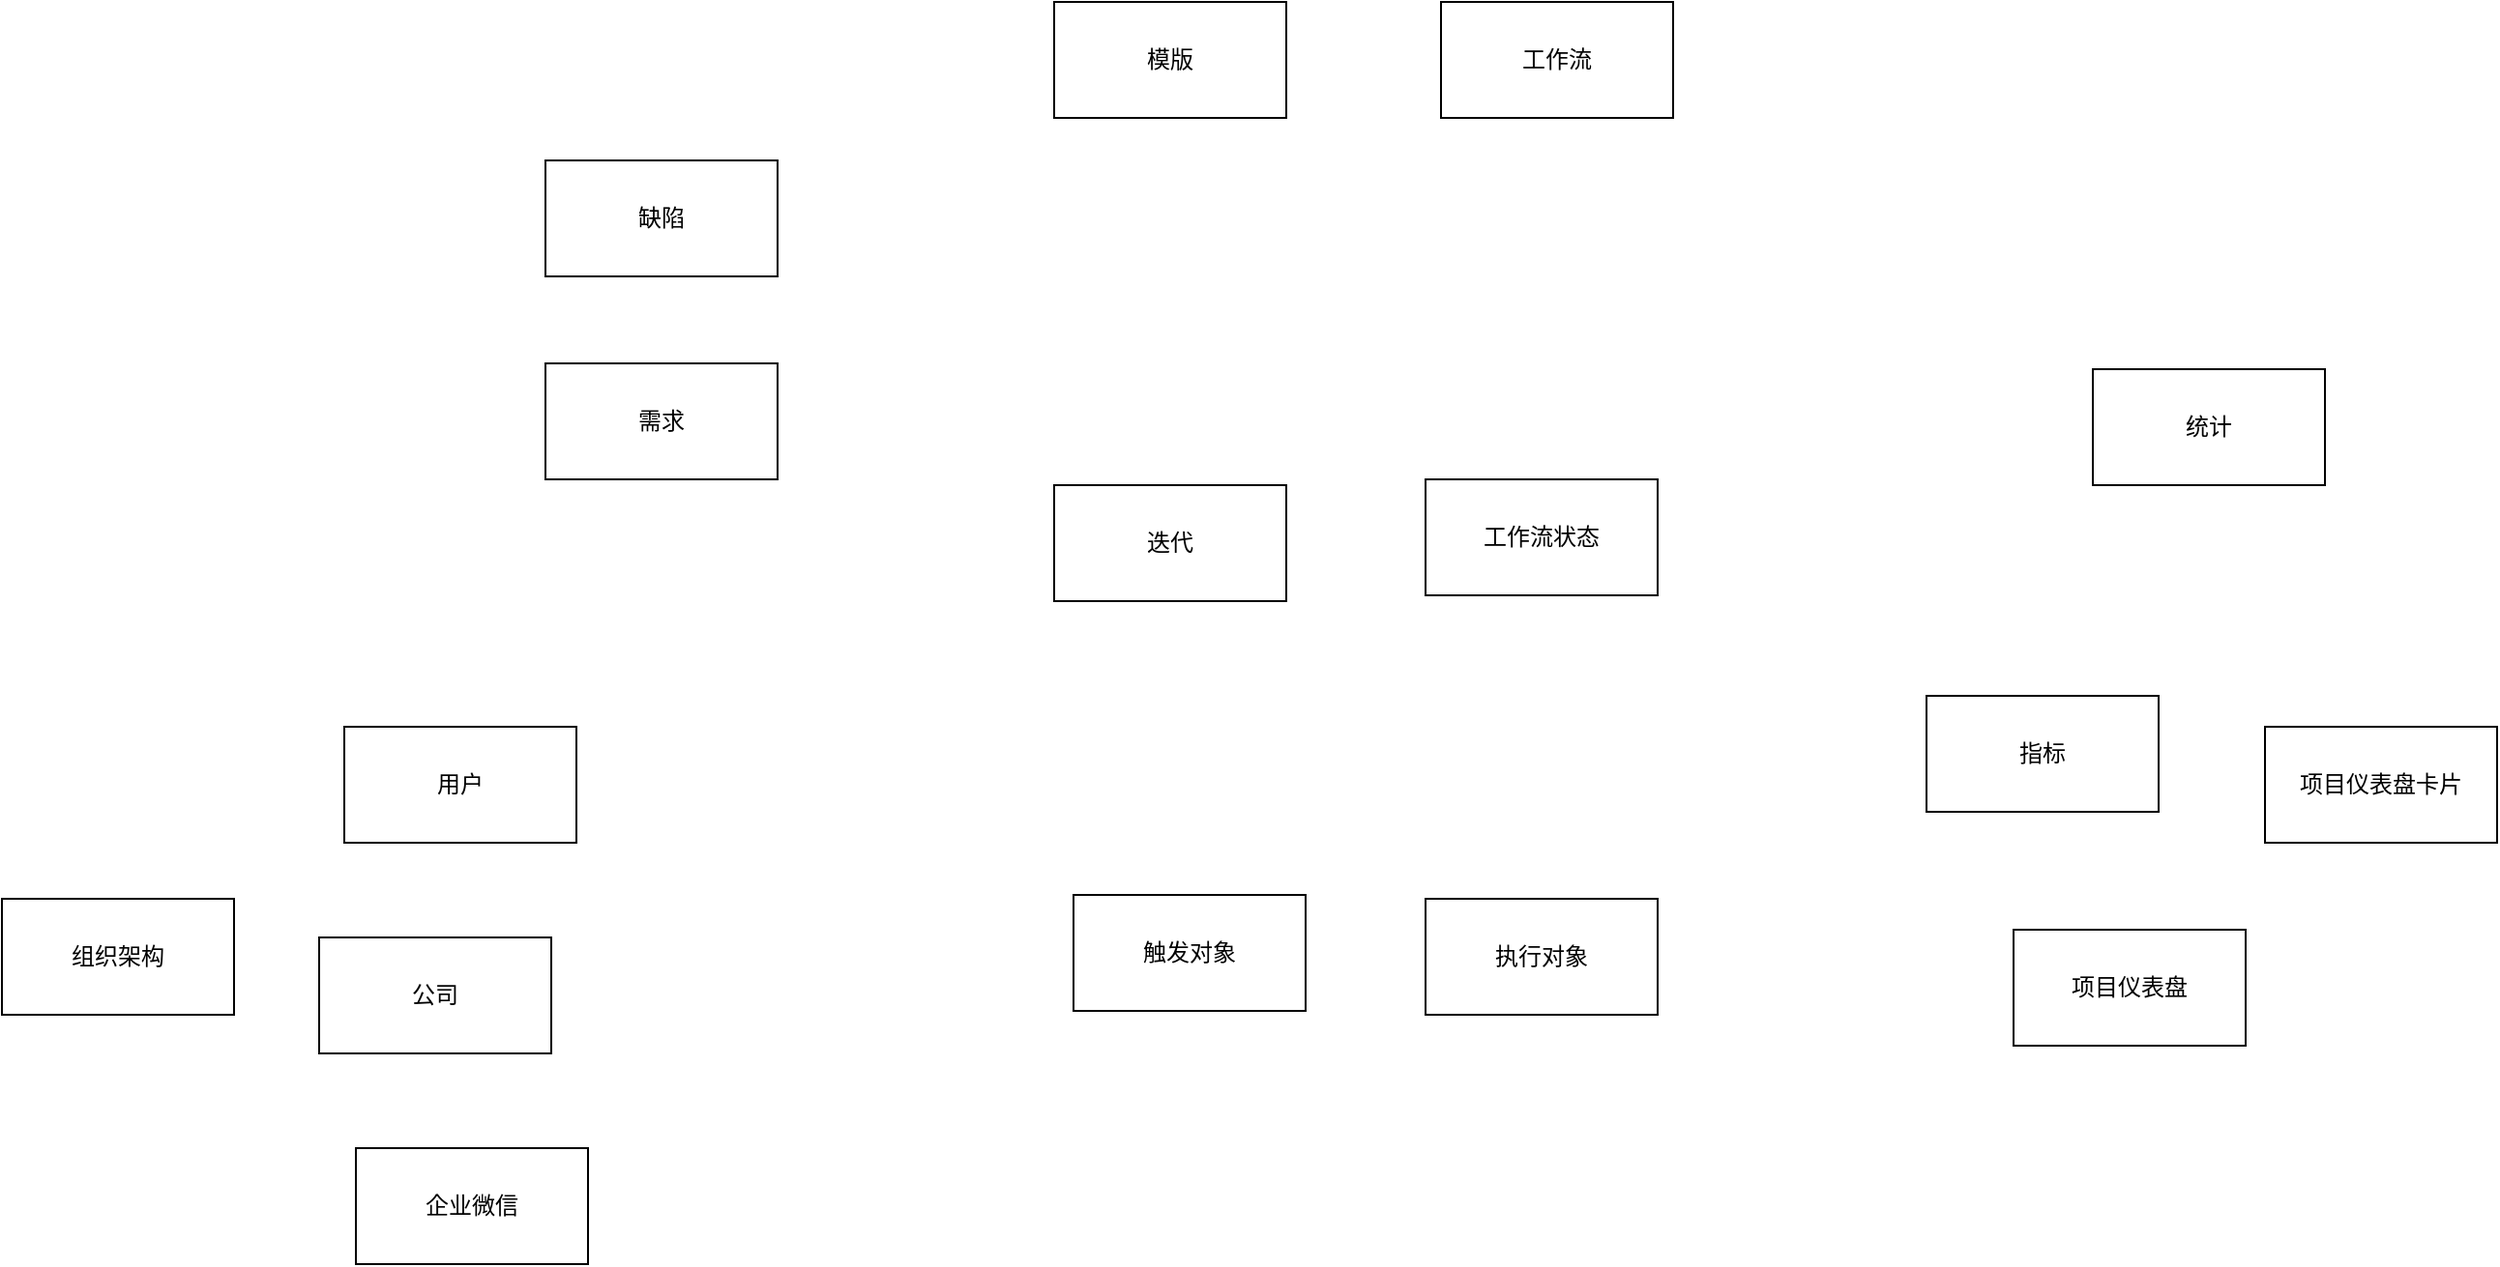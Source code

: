 <mxfile version="26.2.2">
  <diagram id="R2lEEEUBdFMjLlhIrx00" name="Page-1">
    <mxGraphModel dx="2036" dy="790" grid="0" gridSize="10" guides="1" tooltips="1" connect="1" arrows="1" fold="1" page="0" pageScale="1" pageWidth="850" pageHeight="1100" math="0" shadow="0" extFonts="Permanent Marker^https://fonts.googleapis.com/css?family=Permanent+Marker">
      <root>
        <mxCell id="0" />
        <mxCell id="1" parent="0" />
        <mxCell id="BuTEyDS6sCCWGv47zVFw-1" value="需求" style="rounded=0;whiteSpace=wrap;html=1;" parent="1" vertex="1">
          <mxGeometry x="-287" y="217" width="120" height="60" as="geometry" />
        </mxCell>
        <mxCell id="Q7mi7OF3EURctunxMx_V-1" value="缺陷" style="rounded=0;whiteSpace=wrap;html=1;" vertex="1" parent="1">
          <mxGeometry x="-287" y="112" width="120" height="60" as="geometry" />
        </mxCell>
        <mxCell id="Q7mi7OF3EURctunxMx_V-2" value="模版" style="rounded=0;whiteSpace=wrap;html=1;" vertex="1" parent="1">
          <mxGeometry x="-24" y="30" width="120" height="60" as="geometry" />
        </mxCell>
        <mxCell id="Q7mi7OF3EURctunxMx_V-3" value="工作流" style="rounded=0;whiteSpace=wrap;html=1;" vertex="1" parent="1">
          <mxGeometry x="176" y="30" width="120" height="60" as="geometry" />
        </mxCell>
        <mxCell id="Q7mi7OF3EURctunxMx_V-4" value="工作流状态" style="rounded=0;whiteSpace=wrap;html=1;" vertex="1" parent="1">
          <mxGeometry x="168" y="277" width="120" height="60" as="geometry" />
        </mxCell>
        <mxCell id="Q7mi7OF3EURctunxMx_V-5" value="迭代" style="rounded=0;whiteSpace=wrap;html=1;" vertex="1" parent="1">
          <mxGeometry x="-24" y="280" width="120" height="60" as="geometry" />
        </mxCell>
        <mxCell id="Q7mi7OF3EURctunxMx_V-6" value="触发对象" style="rounded=0;whiteSpace=wrap;html=1;" vertex="1" parent="1">
          <mxGeometry x="-14" y="492" width="120" height="60" as="geometry" />
        </mxCell>
        <mxCell id="Q7mi7OF3EURctunxMx_V-7" value="执行对象" style="rounded=0;whiteSpace=wrap;html=1;" vertex="1" parent="1">
          <mxGeometry x="168" y="494" width="120" height="60" as="geometry" />
        </mxCell>
        <mxCell id="Q7mi7OF3EURctunxMx_V-8" value="统计" style="rounded=0;whiteSpace=wrap;html=1;" vertex="1" parent="1">
          <mxGeometry x="513" y="220" width="120" height="60" as="geometry" />
        </mxCell>
        <mxCell id="Q7mi7OF3EURctunxMx_V-9" value="指标" style="rounded=0;whiteSpace=wrap;html=1;" vertex="1" parent="1">
          <mxGeometry x="427" y="389" width="120" height="60" as="geometry" />
        </mxCell>
        <mxCell id="Q7mi7OF3EURctunxMx_V-10" value="项目仪表盘" style="rounded=0;whiteSpace=wrap;html=1;" vertex="1" parent="1">
          <mxGeometry x="472" y="510" width="120" height="60" as="geometry" />
        </mxCell>
        <mxCell id="Q7mi7OF3EURctunxMx_V-11" value="项目仪表盘卡片" style="rounded=0;whiteSpace=wrap;html=1;" vertex="1" parent="1">
          <mxGeometry x="602" y="405" width="120" height="60" as="geometry" />
        </mxCell>
        <mxCell id="Q7mi7OF3EURctunxMx_V-12" value="用户" style="rounded=0;whiteSpace=wrap;html=1;" vertex="1" parent="1">
          <mxGeometry x="-391" y="405" width="120" height="60" as="geometry" />
        </mxCell>
        <mxCell id="Q7mi7OF3EURctunxMx_V-13" value="公司" style="rounded=0;whiteSpace=wrap;html=1;" vertex="1" parent="1">
          <mxGeometry x="-404" y="514" width="120" height="60" as="geometry" />
        </mxCell>
        <mxCell id="Q7mi7OF3EURctunxMx_V-14" value="企业微信" style="rounded=0;whiteSpace=wrap;html=1;" vertex="1" parent="1">
          <mxGeometry x="-385" y="623" width="120" height="60" as="geometry" />
        </mxCell>
        <mxCell id="Q7mi7OF3EURctunxMx_V-15" value="组织架构" style="rounded=0;whiteSpace=wrap;html=1;" vertex="1" parent="1">
          <mxGeometry x="-568" y="494" width="120" height="60" as="geometry" />
        </mxCell>
      </root>
    </mxGraphModel>
  </diagram>
</mxfile>
